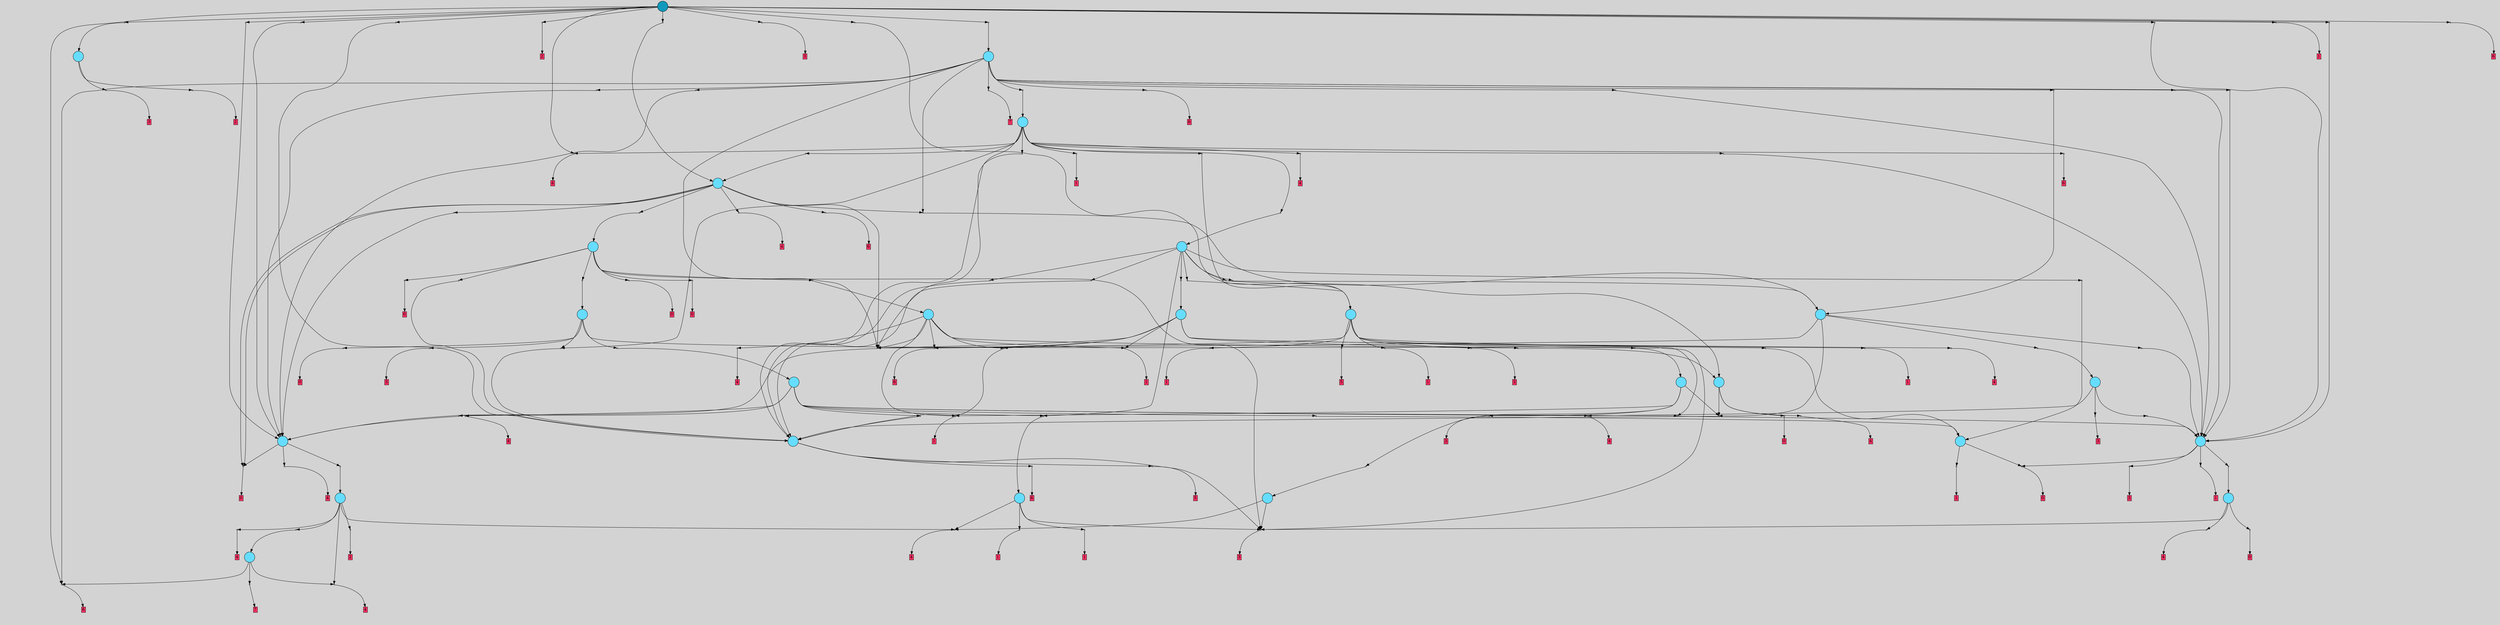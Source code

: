 // File exported with GEGELATI v1.3.1
// On the 2024-04-09 22:03:57
// With the File::TPGGraphDotExporter
digraph{
	graph[pad = "0.212, 0.055" bgcolor = lightgray]
	node[shape=circle style = filled label = ""]
		T0 [fillcolor="#66ddff"]
		T2 [fillcolor="#66ddff"]
		T3 [fillcolor="#66ddff"]
		T6 [fillcolor="#66ddff"]
		T11 [fillcolor="#66ddff"]
		T29 [fillcolor="#66ddff"]
		T40 [fillcolor="#66ddff"]
		T66 [fillcolor="#66ddff"]
		T74 [fillcolor="#66ddff"]
		T92 [fillcolor="#66ddff"]
		T96 [fillcolor="#66ddff"]
		T117 [fillcolor="#66ddff"]
		T121 [fillcolor="#66ddff"]
		T199 [fillcolor="#66ddff"]
		T200 [fillcolor="#66ddff"]
		T206 [fillcolor="#66ddff"]
		T210 [fillcolor="#66ddff"]
		T236 [fillcolor="#66ddff"]
		T255 [fillcolor="#66ddff"]
		T288 [fillcolor="#66ddff"]
		T352 [fillcolor="#66ddff"]
		T353 [fillcolor="#66ddff"]
		T464 [fillcolor="#66ddff"]
		T549 [fillcolor="#66ddff"]
		T625 [fillcolor="#1199bb"]
		P10837 [fillcolor="#cccccc" shape=point] //
		I10837 [shape=box style=invis label="7|1&2|0#0|5#1|1#3|3#3|1#2|7&#92;n4|4&2|0#3|3#3|3#3|4#4|1#1|0&#92;n4|0&0|3#2|2#4|2#0|6#0|1#3|0&#92;n6|3&3|7#0|3#3|0#1|6#4|3#3|1&#92;n1|1&3|2#3|1#2|7#0|6#0|6#3|0&#92;n2|7&2|4#0|1#2|0#2|4#0|0#3|5&#92;n7|6&4|3#4|1#2|5#2|6#0|0#1|4&#92;n1|1&3|4#0|1#0|6#1|6#3|0#3|0&#92;n6|5&0|3#1|5#3|7#1|7#3|0#4|7&#92;n"]
		P10837 -> I10837[style=invis]
		A4852 [fillcolor="#ff3366" shape=box margin=0.03 width=0 height=0 label="0"]
		T0 -> P10837 -> A4852
		P10838 [fillcolor="#cccccc" shape=point] //
		I10838 [shape=box style=invis label="4|0&2|6#0|7#1|6#0|5#0|2#1|5&#92;n1|0&0|7#0|3#2|7#0|6#0|5#1|2&#92;n3|1&1|2#2|7#2|1#2|2#0|0#3|7&#92;n4|7&2|2#4|5#3|0#0|4#1|5#4|6&#92;n8|4&2|0#2|3#4|2#2|7#2|5#1|6&#92;n1|7&3|4#0|7#4|4#0|0#0|2#0|7&#92;n"]
		P10838 -> I10838[style=invis]
		A4853 [fillcolor="#ff3366" shape=box margin=0.03 width=0 height=0 label="1"]
		T0 -> P10838 -> A4853
		P10839 [fillcolor="#cccccc" shape=point] //
		I10839 [shape=box style=invis label="2|0&1|4#4|6#2|6#0|7#4|4#3|3&#92;n5|6&0|4#0|5#3|7#1|3#3|1#4|3&#92;n3|5&2|2#0|7#0|5#2|3#3|4#0|0&#92;n"]
		P10839 -> I10839[style=invis]
		A4854 [fillcolor="#ff3366" shape=box margin=0.03 width=0 height=0 label="2"]
		T2 -> P10839 -> A4854
		P10840 [fillcolor="#cccccc" shape=point] //
		I10840 [shape=box style=invis label="6|0&4|4#1|0#2|7#3|2#2|1#0|7&#92;n0|3&1|4#2|0#1|2#3|7#4|2#1|3&#92;n2|4&4|0#0|5#4|1#1|1#0|0#2|4&#92;n"]
		P10840 -> I10840[style=invis]
		A4855 [fillcolor="#ff3366" shape=box margin=0.03 width=0 height=0 label="3"]
		T2 -> P10840 -> A4855
		P10841 [fillcolor="#cccccc" shape=point] //
		I10841 [shape=box style=invis label="2|1&1|7#4|4#4|4#4|0#2|5#3|7&#92;n6|5&4|4#1|6#3|1#4|6#4|1#1|5&#92;n0|1&3|4#3|1#0|6#0|4#1|3#3|3&#92;n4|3&1|4#3|1#2|4#0|6#0|3#2|4&#92;n2|0&4|1#3|2#0|6#2|2#1|4#4|4&#92;n"]
		P10841 -> I10841[style=invis]
		A4856 [fillcolor="#ff3366" shape=box margin=0.03 width=0 height=0 label="3"]
		T3 -> P10841 -> A4856
		P10842 [fillcolor="#cccccc" shape=point] //
		I10842 [shape=box style=invis label="6|2&4|1#3|0#2|4#3|4#1|3#1|6&#92;n6|5&4|6#2|5#3|6#0|6#2|3#2|3&#92;n7|4&2|3#3|4#4|5#4|3#4|3#2|2&#92;n0|1&1|0#0|6#4|3#1|5#3|3#0|6&#92;n3|4&0|5#3|5#2|5#1|0#4|7#3|1&#92;n1|6&0|4#3|7#1|2#4|4#2|6#2|2&#92;n"]
		P10842 -> I10842[style=invis]
		A4857 [fillcolor="#ff3366" shape=box margin=0.03 width=0 height=0 label="4"]
		T3 -> P10842 -> A4857
		P10843 [fillcolor="#cccccc" shape=point] //
		I10843 [shape=box style=invis label="6|4&2|7#3|7#4|2#3|4#2|7#4|4&#92;n"]
		P10843 -> I10843[style=invis]
		A4858 [fillcolor="#ff3366" shape=box margin=0.03 width=0 height=0 label="6"]
		T6 -> P10843 -> A4858
		P10844 [fillcolor="#cccccc" shape=point] //
		I10844 [shape=box style=invis label="8|3&4|4#1|4#4|2#0|7#2|6#2|5&#92;n6|1&3|5#2|6#3|5#4|7#1|5#0|1&#92;n1|3&0|6#1|2#4|0#4|1#4|2#4|4&#92;n3|0&4|0#1|5#2|4#0|3#4|6#3|5&#92;n3|2&2|3#2|6#2|6#0|5#4|7#2|7&#92;n"]
		P10844 -> I10844[style=invis]
		A4859 [fillcolor="#ff3366" shape=box margin=0.03 width=0 height=0 label="7"]
		T6 -> P10844 -> A4859
		P10845 [fillcolor="#cccccc" shape=point] //
		I10845 [shape=box style=invis label="6|1&3|1#0|5#1|5#1|0#3|2#1|0&#92;n6|6&3|3#3|0#0|2#1|5#2|0#4|5&#92;n6|7&0|1#0|6#2|2#4|1#0|6#3|3&#92;n7|4&1|5#3|1#0|0#3|4#4|5#0|4&#92;n5|7&0|2#4|3#4|3#2|5#0|4#0|4&#92;n1|5&2|3#0|1#3|3#2|5#4|6#1|4&#92;n"]
		P10845 -> I10845[style=invis]
		A4860 [fillcolor="#ff3366" shape=box margin=0.03 width=0 height=0 label="4"]
		T6 -> P10845 -> A4860
		T11 -> P10841
		P10846 [fillcolor="#cccccc" shape=point] //
		I10846 [shape=box style=invis label="6|2&4|1#3|0#2|4#3|4#1|3#1|6&#92;n0|1&1|0#0|6#4|3#1|5#3|3#0|6&#92;n7|4&2|3#3|4#4|5#4|3#4|3#2|2&#92;n3|4&0|5#3|5#3|5#1|0#4|7#3|1&#92;n1|6&0|4#3|7#1|2#4|4#2|6#2|2&#92;n7|0&1|7#2|0#4|6#1|4#2|7#0|2&#92;n"]
		P10846 -> I10846[style=invis]
		A4861 [fillcolor="#ff3366" shape=box margin=0.03 width=0 height=0 label="4"]
		T11 -> P10846 -> A4861
		P10847 [fillcolor="#cccccc" shape=point] //
		I10847 [shape=box style=invis label="2|0&3|4#4|4#3|7#0|3#1|4#3|4&#92;n"]
		P10847 -> I10847[style=invis]
		A4862 [fillcolor="#ff3366" shape=box margin=0.03 width=0 height=0 label="0"]
		T11 -> P10847 -> A4862
		P10848 [fillcolor="#cccccc" shape=point] //
		I10848 [shape=box style=invis label="0|6&3|2#2|0#2|0#1|0#0|2#3|7&#92;n3|4&2|2#1|1#2|7#2|3#4|2#4|6&#92;n7|6&3|6#4|5#1|1#0|5#0|5#0|7&#92;n6|1&3|6#2|2#3|2#0|6#0|0#1|5&#92;n8|4&3|7#1|4#3|3#4|1#1|5#3|7&#92;n5|2&2|1#4|1#1|3#4|7#3|2#1|4&#92;n"]
		P10848 -> I10848[style=invis]
		A4863 [fillcolor="#ff3366" shape=box margin=0.03 width=0 height=0 label="5"]
		T29 -> P10848 -> A4863
		P10849 [fillcolor="#cccccc" shape=point] //
		I10849 [shape=box style=invis label="4|0&3|4#3|7#0|5#1|6#2|1#2|4&#92;n5|6&3|4#1|5#2|2#1|5#2|3#0|4&#92;n"]
		P10849 -> I10849[style=invis]
		A4864 [fillcolor="#ff3366" shape=box margin=0.03 width=0 height=0 label="6"]
		T29 -> P10849 -> A4864
		T29 -> P10841
		P10850 [fillcolor="#cccccc" shape=point] //
		I10850 [shape=box style=invis label="6|3&3|0#2|2#4|4#4|4#0|3#3|2&#92;n3|0&3|1#0|0#0|5#1|5#0|7#0|6&#92;n"]
		P10850 -> I10850[style=invis]
		T40 -> P10850 -> T6
		P10851 [fillcolor="#cccccc" shape=point] //
		I10851 [shape=box style=invis label="6|3&1|2#3|5#0|6#2|4#4|0#0|1&#92;n4|3&2|1#3|1#0|5#2|7#0|2#2|4&#92;n2|2&4|7#4|3#0|2#2|6#0|5#4|0&#92;n8|2&3|6#0|2#2|5#3|2#2|5#0|4&#92;n"]
		P10851 -> I10851[style=invis]
		A4865 [fillcolor="#ff3366" shape=box margin=0.03 width=0 height=0 label="2"]
		T40 -> P10851 -> A4865
		T40 -> P10842
		T40 -> P10845
		P10852 [fillcolor="#cccccc" shape=point] //
		I10852 [shape=box style=invis label="6|2&4|1#3|0#2|4#3|4#1|3#1|6&#92;n6|5&4|6#2|5#3|6#0|6#2|3#2|3&#92;n7|4&2|3#3|4#4|5#4|3#4|3#2|2&#92;n3|4&0|5#3|5#4|5#1|0#4|7#3|1&#92;n1|7&4|2#1|0#4|6#2|6#1|5#0|1&#92;n1|6&0|4#3|7#1|2#4|4#2|6#2|2&#92;n"]
		P10852 -> I10852[style=invis]
		A4866 [fillcolor="#ff3366" shape=box margin=0.03 width=0 height=0 label="4"]
		T40 -> P10852 -> A4866
		T66 -> P10842
		P10853 [fillcolor="#cccccc" shape=point] //
		I10853 [shape=box style=invis label="3|0&4|1#0|0#0|5#1|5#0|7#0|6&#92;n3|0&3|7#4|5#3|1#3|7#1|2#1|2&#92;n2|3&0|6#3|6#0|0#0|0#2|0#2|7&#92;n"]
		P10853 -> I10853[style=invis]
		A4867 [fillcolor="#ff3366" shape=box margin=0.03 width=0 height=0 label="1"]
		T66 -> P10853 -> A4867
		P10854 [fillcolor="#cccccc" shape=point] //
		I10854 [shape=box style=invis label="1|7&3|4#0|7#4|4#0|0#0|2#0|7&#92;n4|0&2|6#0|7#1|6#0|5#0|2#1|5&#92;n1|0&0|7#0|3#2|7#0|6#0|5#1|2&#92;n3|1&1|2#2|7#2|1#2|2#0|0#3|7&#92;n4|7&2|2#4|5#3|0#0|4#1|5#4|6&#92;n8|4&2|0#2|3#4|2#4|7#2|5#1|6&#92;n6|3&4|3#4|5#1|6#2|7#0|1#3|4&#92;n"]
		P10854 -> I10854[style=invis]
		A4868 [fillcolor="#ff3366" shape=box margin=0.03 width=0 height=0 label="1"]
		T66 -> P10854 -> A4868
		T66 -> P10841
		P10855 [fillcolor="#cccccc" shape=point] //
		I10855 [shape=box style=invis label="2|1&1|7#2|4#4|4#0|0#2|5#3|7&#92;n0|3&4|4#2|6#1|2#3|6#4|6#3|6&#92;n6|5&4|4#1|6#3|1#1|6#4|1#1|5&#92;n2|0&4|1#3|2#0|6#2|2#1|4#4|4&#92;n0|1&3|4#3|1#0|6#0|4#1|3#3|3&#92;n"]
		P10855 -> I10855[style=invis]
		A4869 [fillcolor="#ff3366" shape=box margin=0.03 width=0 height=0 label="3"]
		T74 -> P10855 -> A4869
		P10856 [fillcolor="#cccccc" shape=point] //
		I10856 [shape=box style=invis label="2|0&3|4#4|4#3|7#0|3#0|4#3|4&#92;n2|2&1|7#0|5#2|1#1|0#2|3#0|7&#92;n"]
		P10856 -> I10856[style=invis]
		T74 -> P10856 -> T29
		P10857 [fillcolor="#cccccc" shape=point] //
		I10857 [shape=box style=invis label="3|0&3|7#4|5#3|1#3|7#1|2#1|2&#92;n4|4&1|1#3|1#3|3#0|0#2|4#1|3&#92;n"]
		P10857 -> I10857[style=invis]
		A4870 [fillcolor="#ff3366" shape=box margin=0.03 width=0 height=0 label="1"]
		T74 -> P10857 -> A4870
		P10858 [fillcolor="#cccccc" shape=point] //
		I10858 [shape=box style=invis label="8|0&2|5#3|7#1|5#3|0#0|7#3|2&#92;n"]
		P10858 -> I10858[style=invis]
		T74 -> P10858 -> T3
		P10859 [fillcolor="#cccccc" shape=point] //
		I10859 [shape=box style=invis label="1|1&2|4#4|0#1|2#4|2#1|0#3|2&#92;n5|1&1|1#4|2#0|6#1|3#1|7#1|3&#92;n2|1&2|1#4|5#1|6#0|6#3|4#1|2&#92;n3|4&1|1#1|1#1|4#1|2#0|0#4|5&#92;n6|6&3|2#3|6#2|7#1|4#3|6#1|1&#92;n5|1&1|1#0|1#2|2#4|1#2|3#4|3&#92;n3|0&0|4#1|3#3|5#0|4#1|3#1|5&#92;n"]
		P10859 -> I10859[style=invis]
		A4871 [fillcolor="#ff3366" shape=box margin=0.03 width=0 height=0 label="4"]
		T92 -> P10859 -> A4871
		P10860 [fillcolor="#cccccc" shape=point] //
		I10860 [shape=box style=invis label="7|1&2|0#0|5#1|1#3|3#3|1#2|7&#92;n1|1&3|2#3|1#2|7#0|6#0|6#3|0&#92;n4|0&0|3#2|2#4|2#0|6#4|1#3|0&#92;n6|3&3|7#0|3#3|0#1|6#4|3#3|1&#92;n4|4&2|0#3|3#3|3#3|4#4|1#1|0&#92;n5|5&2|5#2|4#1|6#0|3#0|6#3|6&#92;n2|7&2|4#0|1#2|0#2|4#0|0#3|5&#92;n7|6&4|3#4|1#2|5#2|6#0|0#1|4&#92;n1|1&3|4#0|1#0|6#1|6#3|0#3|0&#92;n"]
		P10860 -> I10860[style=invis]
		A4872 [fillcolor="#ff3366" shape=box margin=0.03 width=0 height=0 label="0"]
		T92 -> P10860 -> A4872
		P10861 [fillcolor="#cccccc" shape=point] //
		I10861 [shape=box style=invis label="3|1&3|1#4|5#3|1#2|3#0|0#4|6&#92;n6|1&3|1#0|5#1|5#1|0#3|2#1|0&#92;n7|4&1|5#3|1#3|0#3|4#4|5#0|4&#92;n1|5&2|3#0|1#3|3#2|5#4|6#1|4&#92;n0|0&0|5#1|2#2|6#3|4#0|3#2|7&#92;n5|5&4|5#3|2#0|5#0|5#0|1#1|1&#92;n6|7&0|1#0|6#2|7#4|1#0|6#3|3&#92;n"]
		P10861 -> I10861[style=invis]
		T92 -> P10861 -> T40
		P10862 [fillcolor="#cccccc" shape=point] //
		I10862 [shape=box style=invis label="3|0&3|7#4|5#3|1#3|7#1|2#1|2&#92;n3|0&4|1#0|0#0|5#1|5#0|7#0|6&#92;n"]
		P10862 -> I10862[style=invis]
		A4873 [fillcolor="#ff3366" shape=box margin=0.03 width=0 height=0 label="1"]
		T96 -> P10862 -> A4873
		T96 -> P10837
		P10863 [fillcolor="#cccccc" shape=point] //
		I10863 [shape=box style=invis label="1|7&2|7#2|6#4|5#3|4#2|3#3|7&#92;n6|5&4|6#2|5#3|6#3|6#2|3#2|1&#92;n1|6&2|0#3|6#0|4#3|6#3|2#1|7&#92;n7|4&0|3#3|4#4|5#4|3#4|3#0|2&#92;n0|2&1|0#0|6#4|3#1|5#3|3#0|6&#92;n2|0&4|0#1|6#3|2#0|6#0|4#3|0&#92;n3|4&0|5#3|5#2|5#1|0#4|7#3|1&#92;n3|6&0|4#3|7#1|2#4|4#2|6#2|2&#92;n"]
		P10863 -> I10863[style=invis]
		T96 -> P10863 -> T11
		P10864 [fillcolor="#cccccc" shape=point] //
		I10864 [shape=box style=invis label="4|2&2|2#0|5#3|4#2|3#1|0#2|5&#92;n6|5&4|4#1|6#3|1#4|6#4|1#1|5&#92;n0|1&3|4#3|1#0|6#0|4#1|3#3|3&#92;n4|3&1|4#3|1#2|4#0|6#0|3#2|4&#92;n2|1&1|7#4|4#4|4#4|0#2|5#3|7&#92;n2|0&4|1#3|2#0|6#2|2#1|4#4|4&#92;n"]
		P10864 -> I10864[style=invis]
		A4874 [fillcolor="#ff3366" shape=box margin=0.03 width=0 height=0 label="3"]
		T96 -> P10864 -> A4874
		P10865 [fillcolor="#cccccc" shape=point] //
		I10865 [shape=box style=invis label="2|0&4|1#3|2#0|4#2|2#1|4#4|4&#92;n6|5&4|4#1|6#3|1#4|6#4|1#1|5&#92;n0|1&3|4#3|1#0|6#0|4#1|3#3|3&#92;n4|3&1|4#3|1#2|4#0|6#0|3#2|4&#92;n2|1&1|7#4|4#4|4#4|0#2|5#3|7&#92;n"]
		P10865 -> I10865[style=invis]
		A4875 [fillcolor="#ff3366" shape=box margin=0.03 width=0 height=0 label="3"]
		T117 -> P10865 -> A4875
		P10866 [fillcolor="#cccccc" shape=point] //
		I10866 [shape=box style=invis label="1|0&4|2#1|6#2|0#4|1#0|6#4|3&#92;n7|3&3|7#1|2#4|7#4|1#2|0#1|5&#92;n"]
		P10866 -> I10866[style=invis]
		T117 -> P10866 -> T96
		P10867 [fillcolor="#cccccc" shape=point] //
		I10867 [shape=box style=invis label="6|2&4|1#3|0#2|4#3|4#1|3#1|6&#92;n7|4&2|3#3|4#4|5#4|3#4|3#2|2&#92;n6|5&4|6#2|5#3|6#0|6#2|3#2|3&#92;n0|1&1|0#0|6#4|3#1|5#3|3#0|6&#92;n3|4&0|5#3|5#2|5#1|0#4|7#3|1&#92;n1|6&0|4#3|7#1|2#4|0#2|6#2|2&#92;n"]
		P10867 -> I10867[style=invis]
		A4876 [fillcolor="#ff3366" shape=box margin=0.03 width=0 height=0 label="4"]
		T117 -> P10867 -> A4876
		T121 -> P10856
		P10868 [fillcolor="#cccccc" shape=point] //
		I10868 [shape=box style=invis label="5|0&2|1#0|6#1|4#4|4#1|3#2|6&#92;n0|0&2|1#0|3#4|1#0|3#3|2#0|4&#92;n"]
		P10868 -> I10868[style=invis]
		A4877 [fillcolor="#ff3366" shape=box margin=0.03 width=0 height=0 label="0"]
		T121 -> P10868 -> A4877
		P10869 [fillcolor="#cccccc" shape=point] //
		I10869 [shape=box style=invis label="4|0&3|1#0|1#1|6#1|5#3|0#2|1&#92;n6|3&2|6#2|0#2|0#3|6#3|2#0|4&#92;n"]
		P10869 -> I10869[style=invis]
		A4878 [fillcolor="#ff3366" shape=box margin=0.03 width=0 height=0 label="4"]
		T121 -> P10869 -> A4878
		P10870 [fillcolor="#cccccc" shape=point] //
		I10870 [shape=box style=invis label="4|0&1|5#2|0#1|0#2|7#0|0#3|7&#92;n8|6&1|2#4|5#2|6#3|1#2|5#3|0&#92;n4|1&2|7#4|2#3|3#4|6#1|7#2|2&#92;n4|6&4|2#4|2#1|3#3|4#2|1#3|4&#92;n3|3&3|2#1|3#0|7#0|3#3|3#1|1&#92;n4|5&0|2#0|0#2|1#4|7#2|5#3|0&#92;n6|6&2|2#1|7#0|5#4|5#3|4#0|4&#92;n"]
		P10870 -> I10870[style=invis]
		T199 -> P10870 -> T92
		P10871 [fillcolor="#cccccc" shape=point] //
		I10871 [shape=box style=invis label="2|0&3|4#4|4#3|7#0|3#0|4#3|2&#92;n"]
		P10871 -> I10871[style=invis]
		T199 -> P10871 -> T121
		T199 -> P10857
		P10872 [fillcolor="#cccccc" shape=point] //
		I10872 [shape=box style=invis label="1|3&1|2#2|4#3|7#4|2#3|3#0|5&#92;n7|3&0|7#3|6#1|0#3|5#0|2#3|2&#92;n7|6&4|2#2|6#4|2#4|0#0|3#1|4&#92;n0|3&0|7#4|2#1|4#4|2#4|1#0|0&#92;n1|1&1|0#1|1#2|3#3|1#2|1#3|5&#92;n1|7&2|6#3|0#2|1#2|1#4|2#3|6&#92;n2|0&3|1#3|5#3|3#4|1#1|4#4|7&#92;n5|5&1|3#2|3#3|1#0|5#1|2#4|5&#92;n6|5&1|1#2|3#1|0#2|6#1|4#3|7&#92;n8|5&1|7#4|5#1|7#2|4#3|1#0|3&#92;n"]
		P10872 -> I10872[style=invis]
		A4879 [fillcolor="#ff3366" shape=box margin=0.03 width=0 height=0 label="1"]
		T199 -> P10872 -> A4879
		P10873 [fillcolor="#cccccc" shape=point] //
		I10873 [shape=box style=invis label="6|1&3|4#4|2#3|0#2|6#3|0#0|0&#92;n8|4&3|2#4|1#2|1#0|7#4|7#0|3&#92;n4|1&3|5#2|7#1|4#2|1#4|0#4|4&#92;n1|1&4|1#4|6#3|1#3|4#4|1#2|0&#92;n5|2&0|1#0|4#4|5#1|1#1|5#1|5&#92;n6|4&0|6#2|6#4|5#0|7#2|6#4|0&#92;n6|0&0|7#3|6#0|0#1|0#2|3#2|5&#92;n6|1&1|3#1|5#1|5#1|0#3|6#1|3&#92;n4|3&3|2#3|1#2|3#1|7#0|6#1|6&#92;n4|3&4|2#2|3#3|2#2|4#4|5#3|0&#92;n"]
		P10873 -> I10873[style=invis]
		A4880 [fillcolor="#ff3366" shape=box margin=0.03 width=0 height=0 label="4"]
		T199 -> P10873 -> A4880
		P10874 [fillcolor="#cccccc" shape=point] //
		I10874 [shape=box style=invis label="2|0&3|4#4|4#3|7#0|3#0|3#3|4&#92;n"]
		P10874 -> I10874[style=invis]
		T199 -> P10874 -> T29
		P10875 [fillcolor="#cccccc" shape=point] //
		I10875 [shape=box style=invis label="7|2&0|3#2|3#0|0#2|2#2|1#2|1&#92;n4|4&1|3#1|6#0|5#4|0#2|7#4|0&#92;n3|7&1|0#2|6#2|5#1|1#3|4#2|2&#92;n3|4&2|1#1|5#0|2#2|7#0|2#0|1&#92;n0|6&3|1#1|0#0|0#3|2#2|1#2|6&#92;n3|6&4|1#2|7#2|3#4|3#2|6#4|6&#92;n1|2&3|7#3|1#3|0#3|2#4|3#2|1&#92;n"]
		P10875 -> I10875[style=invis]
		A4881 [fillcolor="#ff3366" shape=box margin=0.03 width=0 height=0 label="6"]
		T199 -> P10875 -> A4881
		T200 -> P10856
		P10876 [fillcolor="#cccccc" shape=point] //
		I10876 [shape=box style=invis label="8|7&1|0#2|7#0|4#2|1#0|3#4|2&#92;n3|0&3|2#1|6#4|0#1|6#2|0#4|4&#92;n4|4&3|2#3|0#1|2#1|2#2|4#1|4&#92;n4|7&0|2#3|3#1|4#3|1#2|7#4|1&#92;n3|5&0|6#1|6#1|0#0|5#0|2#3|3&#92;n1|1&4|6#3|0#4|4#4|2#1|5#0|1&#92;n7|4&0|5#4|1#4|7#1|1#4|7#4|6&#92;n5|5&4|1#4|1#1|1#3|3#2|3#3|4&#92;n5|6&2|7#4|4#0|5#0|6#4|0#2|6&#92;n"]
		P10876 -> I10876[style=invis]
		T200 -> P10876 -> T96
		P10877 [fillcolor="#cccccc" shape=point] //
		I10877 [shape=box style=invis label="2|2&1|5#4|7#0|4#3|5#1|6#3|3&#92;n6|5&1|5#0|3#4|3#3|2#4|5#4|2&#92;n8|1&3|3#1|3#0|2#2|6#1|7#0|6&#92;n1|1&4|4#4|4#0|6#2|2#1|6#0|3&#92;n3|4&1|5#0|4#0|3#1|5#0|1#3|5&#92;n5|7&1|3#4|1#3|6#2|1#4|1#2|2&#92;n0|0&0|3#1|6#2|4#1|6#4|3#0|3&#92;n3|1&3|6#0|2#0|0#0|5#0|7#1|0&#92;n2|3&0|3#0|5#3|6#0|1#1|5#0|1&#92;n2|4&3|4#4|4#1|3#4|6#3|3#0|5&#92;n"]
		P10877 -> I10877[style=invis]
		T200 -> P10877 -> T117
		T200 -> P10870
		P10878 [fillcolor="#cccccc" shape=point] //
		I10878 [shape=box style=invis label="2|2&1|7#0|5#2|1#1|0#1|3#0|7&#92;n5|7&4|3#4|1#2|5#4|5#1|0#2|1&#92;n2|0&3|4#4|4#3|7#0|3#0|7#3|4&#92;n"]
		P10878 -> I10878[style=invis]
		T206 -> P10878 -> T29
		P10879 [fillcolor="#cccccc" shape=point] //
		I10879 [shape=box style=invis label="4|0&1|5#2|0#1|0#2|7#0|0#3|7&#92;n8|6&1|2#4|5#2|6#3|1#2|5#3|0&#92;n4|1&2|7#4|5#3|3#4|6#1|7#2|2&#92;n3|3&3|2#1|3#0|7#0|3#3|3#1|1&#92;n4|6&4|2#4|2#1|3#3|4#2|1#3|4&#92;n6|6&2|2#1|7#0|5#4|5#3|4#0|4&#92;n"]
		P10879 -> I10879[style=invis]
		T206 -> P10879 -> T92
		T206 -> P10867
		P10880 [fillcolor="#cccccc" shape=point] //
		I10880 [shape=box style=invis label="5|0&2|6#0|1#4|0#2|7#4|1#0|2&#92;n8|6&2|7#0|2#4|4#1|7#3|7#1|7&#92;n8|5&4|5#0|6#0|1#1|3#3|7#1|2&#92;n"]
		P10880 -> I10880[style=invis]
		T206 -> P10880 -> T66
		P10881 [fillcolor="#cccccc" shape=point] //
		I10881 [shape=box style=invis label="3|4&0|5#3|5#2|5#1|2#4|7#3|1&#92;n3|0&3|5#3|3#4|6#4|0#4|4#2|1&#92;n6|5&4|6#2|5#3|6#0|6#2|3#2|3&#92;n0|1&1|0#0|6#4|3#1|5#3|3#0|6&#92;n7|4&2|3#3|4#4|5#4|3#4|3#2|2&#92;n6|2&4|1#3|0#2|4#3|4#1|3#1|6&#92;n"]
		P10881 -> I10881[style=invis]
		T206 -> P10881 -> T0
		P10882 [fillcolor="#cccccc" shape=point] //
		I10882 [shape=box style=invis label="4|0&2|6#0|2#1|6#0|5#0|2#1|5&#92;n4|7&2|2#4|5#3|0#0|4#1|5#4|6&#92;n3|1&1|2#2|7#2|1#2|2#0|0#3|7&#92;n1|0&0|7#0|3#2|7#0|6#0|5#1|2&#92;n8|4&2|0#2|3#4|2#2|7#2|5#1|6&#92;n"]
		P10882 -> I10882[style=invis]
		T206 -> P10882 -> T96
		P10883 [fillcolor="#cccccc" shape=point] //
		I10883 [shape=box style=invis label="1|1&2|4#4|0#0|2#4|2#1|0#3|2&#92;n5|1&1|1#0|1#2|2#4|1#2|3#4|3&#92;n3|4&1|1#1|1#1|4#1|2#0|0#4|5&#92;n4|4&3|5#0|3#2|5#1|1#1|2#2|1&#92;n3|0&0|4#1|3#3|5#0|4#1|3#1|6&#92;n2|1&2|1#4|5#1|6#0|6#3|4#1|2&#92;n"]
		P10883 -> I10883[style=invis]
		A4882 [fillcolor="#ff3366" shape=box margin=0.03 width=0 height=0 label="4"]
		T206 -> P10883 -> A4882
		P10884 [fillcolor="#cccccc" shape=point] //
		I10884 [shape=box style=invis label="6|4&0|1#3|2#2|4#3|0#1|3#3|7&#92;n0|0&1|4#1|5#4|3#3|4#1|1#2|7&#92;n8|4&1|6#1|2#3|3#4|6#2|5#2|5&#92;n6|0&3|2#4|4#1|3#0|0#3|0#0|1&#92;n"]
		P10884 -> I10884[style=invis]
		A4883 [fillcolor="#ff3366" shape=box margin=0.03 width=0 height=0 label="5"]
		T210 -> P10884 -> A4883
		P10885 [fillcolor="#cccccc" shape=point] //
		I10885 [shape=box style=invis label="7|4&2|3#3|4#4|5#4|3#4|3#2|2&#92;n3|0&3|5#3|3#4|6#4|0#4|4#2|1&#92;n3|7&0|5#3|5#2|5#1|0#4|7#3|1&#92;n0|1&1|0#0|6#4|3#1|5#3|3#0|6&#92;n6|2&4|1#3|0#2|4#3|4#1|3#1|6&#92;n"]
		P10885 -> I10885[style=invis]
		T210 -> P10885 -> T0
		P10886 [fillcolor="#cccccc" shape=point] //
		I10886 [shape=box style=invis label="1|7&0|2#0|4#1|4#3|3#0|2#4|3&#92;n3|0&0|1#0|0#0|5#1|5#4|7#0|6&#92;n"]
		P10886 -> I10886[style=invis]
		A4884 [fillcolor="#ff3366" shape=box margin=0.03 width=0 height=0 label="1"]
		T210 -> P10886 -> A4884
		P10887 [fillcolor="#cccccc" shape=point] //
		I10887 [shape=box style=invis label="4|3&1|4#3|1#2|4#0|6#0|3#2|4&#92;n0|1&3|4#3|1#0|6#0|4#1|3#3|3&#92;n6|5&4|4#1|6#3|1#4|6#4|1#1|5&#92;n2|0&4|1#3|2#0|6#2|2#1|0#4|4&#92;n"]
		P10887 -> I10887[style=invis]
		A4885 [fillcolor="#ff3366" shape=box margin=0.03 width=0 height=0 label="3"]
		T210 -> P10887 -> A4885
		P10888 [fillcolor="#cccccc" shape=point] //
		I10888 [shape=box style=invis label="7|4&0|3#3|4#4|5#4|3#4|3#0|2&#92;n7|3&3|6#3|5#0|1#3|3#1|2#3|4&#92;n1|6&2|0#3|6#0|4#3|6#3|2#1|7&#92;n2|0&4|0#1|6#3|2#1|6#0|4#3|0&#92;n0|2&1|0#0|6#4|3#1|5#3|3#0|6&#92;n3|4&0|5#3|5#2|5#1|0#4|7#3|1&#92;n6|5&4|6#2|5#3|6#3|6#2|3#2|1&#92;n3|6&0|3#3|7#1|2#4|4#2|6#2|2&#92;n"]
		P10888 -> I10888[style=invis]
		T210 -> P10888 -> T74
		T210 -> P10870
		P10889 [fillcolor="#cccccc" shape=point] //
		I10889 [shape=box style=invis label="1|7&0|2#0|4#1|4#3|3#0|7#4|3&#92;n2|0&1|5#3|7#1|5#4|5#3|2#4|6&#92;n"]
		P10889 -> I10889[style=invis]
		A4886 [fillcolor="#ff3366" shape=box margin=0.03 width=0 height=0 label="1"]
		T210 -> P10889 -> A4886
		T210 -> P10841
		T236 -> P10870
		T236 -> P10871
		T236 -> P10872
		P10890 [fillcolor="#cccccc" shape=point] //
		I10890 [shape=box style=invis label="5|2&0|1#0|4#4|5#1|1#1|5#1|5&#92;n8|4&3|2#4|1#2|1#0|7#4|7#0|3&#92;n4|1&3|5#2|7#1|4#2|1#4|0#4|4&#92;n1|1&4|1#4|6#3|1#3|4#4|1#2|0&#92;n6|1&3|4#4|2#3|0#2|6#3|0#0|0&#92;n6|0&0|7#2|6#0|0#1|0#2|3#2|5&#92;n6|1&1|3#1|5#1|5#1|0#3|6#1|3&#92;n4|3&3|2#3|1#2|3#1|7#0|6#1|6&#92;n4|3&4|2#2|3#3|2#2|4#4|5#3|0&#92;n"]
		P10890 -> I10890[style=invis]
		A4887 [fillcolor="#ff3366" shape=box margin=0.03 width=0 height=0 label="4"]
		T236 -> P10890 -> A4887
		T236 -> P10874
		T236 -> P10875
		P10891 [fillcolor="#cccccc" shape=point] //
		I10891 [shape=box style=invis label="1|5&0|2#0|4#1|4#3|3#0|2#4|3&#92;n3|0&0|1#0|0#0|5#1|5#0|7#0|6&#92;n"]
		P10891 -> I10891[style=invis]
		A4888 [fillcolor="#ff3366" shape=box margin=0.03 width=0 height=0 label="1"]
		T236 -> P10891 -> A4888
		P10892 [fillcolor="#cccccc" shape=point] //
		I10892 [shape=box style=invis label="6|0&0|7#2|7#3|4#1|4#1|3#4|2&#92;n5|1&1|7#4|4#3|4#1|0#3|7#3|7&#92;n7|5&3|7#3|6#4|2#2|1#0|0#1|2&#92;n"]
		P10892 -> I10892[style=invis]
		T255 -> P10892 -> T29
		P10893 [fillcolor="#cccccc" shape=point] //
		I10893 [shape=box style=invis label="4|3&1|4#3|1#2|4#0|6#0|3#2|4&#92;n0|1&1|7#4|4#4|4#4|1#2|5#3|7&#92;n2|0&4|1#3|2#0|6#2|2#1|4#4|4&#92;n6|0&4|4#1|6#3|1#4|6#4|1#1|5&#92;n3|2&2|4#4|7#0|5#2|3#1|3#1|7&#92;n"]
		P10893 -> I10893[style=invis]
		T255 -> P10893 -> T206
		T255 -> P10882
		P10894 [fillcolor="#cccccc" shape=point] //
		I10894 [shape=box style=invis label="5|3&1|2#1|4#3|7#0|6#3|4#3|6&#92;n0|0&2|1#0|3#4|1#0|3#3|2#0|4&#92;n"]
		P10894 -> I10894[style=invis]
		A4889 [fillcolor="#ff3366" shape=box margin=0.03 width=0 height=0 label="0"]
		T255 -> P10894 -> A4889
		P10895 [fillcolor="#cccccc" shape=point] //
		I10895 [shape=box style=invis label="4|3&1|4#3|1#2|4#0|6#0|3#2|4&#92;n6|5&4|4#1|6#3|1#4|6#4|1#1|5&#92;n0|1&3|4#3|1#0|6#0|4#1|3#3|3&#92;n2|1&1|7#4|4#4|4#4|0#2|5#3|7&#92;n2|0&4|1#3|2#0|6#2|2#1|4#4|4&#92;n8|1&0|4#3|2#1|5#3|2#0|7#2|1&#92;n"]
		P10895 -> I10895[style=invis]
		A4890 [fillcolor="#ff3366" shape=box margin=0.03 width=0 height=0 label="3"]
		T255 -> P10895 -> A4890
		P10896 [fillcolor="#cccccc" shape=point] //
		I10896 [shape=box style=invis label="1|5&0|0#2|6#2|0#0|5#1|5#3|4&#92;n2|7&2|4#0|1#2|0#2|4#0|0#3|5&#92;n1|1&3|2#3|1#2|7#0|6#0|6#3|0&#92;n6|3&3|7#0|3#3|0#1|6#4|3#3|5&#92;n5|4&0|5#0|6#4|6#4|6#2|4#0|1&#92;n7|3&2|0#0|5#0|1#3|3#3|1#2|7&#92;n4|0&0|3#2|2#4|2#0|6#0|1#3|0&#92;n"]
		P10896 -> I10896[style=invis]
		A4891 [fillcolor="#ff3366" shape=box margin=0.03 width=0 height=0 label="0"]
		T288 -> P10896 -> A4891
		P10897 [fillcolor="#cccccc" shape=point] //
		I10897 [shape=box style=invis label="2|1&1|7#4|4#4|4#4|0#2|5#3|1&#92;n2|0&4|1#3|2#0|6#2|2#1|4#4|4&#92;n6|0&4|6#1|6#2|6#4|7#1|6#2|0&#92;n6|5&4|4#1|6#3|1#4|6#4|1#1|5&#92;n"]
		P10897 -> I10897[style=invis]
		T288 -> P10897 -> T199
		T288 -> P10841
		P10898 [fillcolor="#cccccc" shape=point] //
		I10898 [shape=box style=invis label="2|0&3|4#4|4#3|6#0|3#0|3#3|4&#92;n"]
		P10898 -> I10898[style=invis]
		T288 -> P10898 -> T29
		P10899 [fillcolor="#cccccc" shape=point] //
		I10899 [shape=box style=invis label="0|5&1|7#2|1#3|6#3|0#4|6#3|6&#92;n6|5&4|4#1|6#3|1#4|6#4|2#1|5&#92;n6|7&0|4#0|4#3|7#1|5#3|6#4|7&#92;n8|7&2|5#0|7#4|5#4|6#0|0#4|2&#92;n1|3&2|4#3|1#2|4#0|6#0|3#2|4&#92;n8|4&4|2#1|6#3|2#3|7#2|5#2|5&#92;n6|0&4|4#4|3#2|5#2|6#3|3#0|5&#92;n"]
		P10899 -> I10899[style=invis]
		T288 -> P10899 -> T255
		P10900 [fillcolor="#cccccc" shape=point] //
		I10900 [shape=box style=invis label="0|0&2|1#0|3#4|1#0|3#4|2#0|4&#92;n1|6&1|6#2|5#4|3#3|6#4|3#1|0&#92;n2|6&2|3#3|5#0|7#4|7#3|3#2|4&#92;n"]
		P10900 -> I10900[style=invis]
		A4892 [fillcolor="#ff3366" shape=box margin=0.03 width=0 height=0 label="0"]
		T288 -> P10900 -> A4892
		P10901 [fillcolor="#cccccc" shape=point] //
		I10901 [shape=box style=invis label="2|3&1|1#3|3#3|3#3|2#3|6#3|3&#92;n5|6&1|4#1|2#2|3#1|4#3|5#2|4&#92;n8|0&4|6#3|3#1|1#1|7#3|3#4|4&#92;n1|1&1|7#1|6#2|6#1|6#3|3#0|1&#92;n"]
		P10901 -> I10901[style=invis]
		A4893 [fillcolor="#ff3366" shape=box margin=0.03 width=0 height=0 label="0"]
		T288 -> P10901 -> A4893
		P10902 [fillcolor="#cccccc" shape=point] //
		I10902 [shape=box style=invis label="4|2&0|7#3|3#3|3#2|7#2|0#2|2&#92;n2|0&3|4#4|6#2|6#4|3#0|0#3|2&#92;n0|2&1|5#3|0#3|0#3|5#4|1#3|4&#92;n"]
		P10902 -> I10902[style=invis]
		T352 -> P10902 -> T121
		P10903 [fillcolor="#cccccc" shape=point] //
		I10903 [shape=box style=invis label="8|6&1|2#4|5#2|6#3|1#2|5#3|0&#92;n4|0&1|5#2|0#1|0#2|7#0|0#3|7&#92;n4|6&4|2#4|2#1|3#3|4#2|1#3|4&#92;n4|5&0|7#0|0#2|1#4|7#2|5#3|0&#92;n3|3&3|2#1|3#0|7#0|3#3|3#1|1&#92;n4|1&2|7#4|2#3|3#4|6#1|7#2|2&#92;n6|6&2|2#1|7#0|5#4|5#3|4#0|4&#92;n1|0&1|4#4|7#1|7#4|3#3|5#4|6&#92;n"]
		P10903 -> I10903[style=invis]
		T352 -> P10903 -> T210
		P10904 [fillcolor="#cccccc" shape=point] //
		I10904 [shape=box style=invis label="6|7&3|5#0|6#1|6#2|6#1|2#0|3&#92;n1|4&4|7#3|1#4|2#4|3#2|5#0|3&#92;n5|0&4|1#0|1#2|7#4|7#3|7#4|1&#92;n8|0&2|2#4|1#1|7#2|4#2|6#3|6&#92;n"]
		P10904 -> I10904[style=invis]
		T352 -> P10904 -> T200
		P10905 [fillcolor="#cccccc" shape=point] //
		I10905 [shape=box style=invis label="5|1&1|7#4|4#3|4#1|0#3|7#3|7&#92;n8|1&1|3#3|5#2|6#2|1#4|4#0|4&#92;n6|0&0|7#2|7#4|4#1|4#1|3#4|2&#92;n"]
		P10905 -> I10905[style=invis]
		T352 -> P10905 -> T29
		P10906 [fillcolor="#cccccc" shape=point] //
		I10906 [shape=box style=invis label="7|3&4|6#3|5#4|6#3|2#3|5#4|7&#92;n2|7&2|4#0|2#2|0#2|4#0|0#3|5&#92;n8|7&0|3#2|0#2|4#2|1#1|5#2|7&#92;n5|7&1|6#0|6#3|7#3|6#4|1#0|7&#92;n6|2&1|7#2|0#3|6#4|4#4|6#0|0&#92;n4|2&3|0#3|0#0|0#2|2#4|0#1|0&#92;n4|6&2|1#4|3#2|1#2|1#3|3#0|0&#92;n2|4&2|1#1|4#4|1#3|6#4|3#2|7&#92;n4|2&0|4#0|4#2|7#3|6#3|1#2|4&#92;n8|0&2|7#4|3#2|7#2|6#2|3#0|0&#92;n"]
		P10906 -> I10906[style=invis]
		T352 -> P10906 -> T236
		P10907 [fillcolor="#cccccc" shape=point] //
		I10907 [shape=box style=invis label="3|4&0|5#3|5#2|5#1|0#4|7#3|1&#92;n3|0&3|5#3|3#4|6#4|0#4|4#2|1&#92;n6|5&4|6#2|5#3|6#0|6#2|3#2|3&#92;n7|4&2|3#3|4#4|5#4|3#4|3#2|2&#92;n0|1&1|0#0|6#4|3#1|5#3|3#0|6&#92;n6|2&4|1#3|0#2|4#3|4#1|3#1|6&#92;n"]
		P10907 -> I10907[style=invis]
		T352 -> P10907 -> T0
		T352 -> P10880
		P10908 [fillcolor="#cccccc" shape=point] //
		I10908 [shape=box style=invis label="3|3&1|7#4|0#0|2#4|3#1|0#4|5&#92;n3|0&4|1#2|7#0|6#1|0#1|5#3|5&#92;n7|4&0|5#3|6#1|7#3|3#3|6#3|0&#92;n"]
		P10908 -> I10908[style=invis]
		T352 -> P10908 -> T29
		T353 -> P10870
		P10909 [fillcolor="#cccccc" shape=point] //
		I10909 [shape=box style=invis label="6|1&3|4#4|2#3|0#2|6#3|0#3|0&#92;n6|4&0|6#2|6#4|5#0|7#2|6#4|0&#92;n4|1&3|5#2|7#1|4#2|1#4|0#4|4&#92;n1|1&4|1#4|6#3|1#3|4#4|1#2|0&#92;n5|2&0|1#0|4#4|5#1|1#1|5#1|5&#92;n8|4&3|2#4|1#2|1#0|7#4|7#0|3&#92;n6|0&0|7#3|6#0|0#1|0#2|3#2|5&#92;n6|1&1|3#1|5#1|5#1|0#3|6#1|3&#92;n4|3&3|2#3|1#2|3#1|7#0|6#1|6&#92;n4|3&4|2#2|3#3|2#2|4#4|5#3|0&#92;n"]
		P10909 -> I10909[style=invis]
		A4894 [fillcolor="#ff3366" shape=box margin=0.03 width=0 height=0 label="4"]
		T353 -> P10909 -> A4894
		P10910 [fillcolor="#cccccc" shape=point] //
		I10910 [shape=box style=invis label="1|4&0|4#3|0#4|7#1|0#1|4#4|2&#92;n8|6&3|7#1|3#4|4#2|6#2|5#2|3&#92;n0|6&0|4#2|4#2|1#3|0#3|0#4|5&#92;n7|7&0|3#2|4#2|7#1|6#4|2#2|4&#92;n5|0&2|6#4|5#3|7#0|4#4|2#1|4&#92;n5|1&1|7#4|5#3|4#2|4#3|0#4|3&#92;n"]
		P10910 -> I10910[style=invis]
		A4895 [fillcolor="#ff3366" shape=box margin=0.03 width=0 height=0 label="6"]
		T353 -> P10910 -> A4895
		T353 -> P10860
		P10911 [fillcolor="#cccccc" shape=point] //
		I10911 [shape=box style=invis label="4|2&0|4#0|4#2|7#3|6#3|1#2|4&#92;n2|7&2|4#0|2#2|0#2|4#0|0#3|5&#92;n7|3&4|6#3|5#4|6#3|2#3|5#4|7&#92;n6|2&1|7#2|0#3|6#4|4#4|6#0|0&#92;n1|1&1|5#0|1#1|3#0|1#0|2#2|1&#92;n4|6&2|1#4|3#2|1#2|1#3|3#0|0&#92;n2|4&2|1#1|4#4|1#3|6#4|3#2|7&#92;n8|7&0|3#2|0#0|4#2|1#1|5#2|7&#92;n8|0&2|7#4|3#2|7#2|6#2|3#0|0&#92;n"]
		P10911 -> I10911[style=invis]
		T353 -> P10911 -> T288
		P10912 [fillcolor="#cccccc" shape=point] //
		I10912 [shape=box style=invis label="1|0&4|1#0|1#2|7#4|7#3|7#4|1&#92;n8|5&2|2#4|1#1|7#2|4#2|6#3|6&#92;n6|7&3|5#0|6#1|6#2|6#1|2#0|3&#92;n"]
		P10912 -> I10912[style=invis]
		T353 -> P10912 -> T200
		T353 -> P10860
		P10913 [fillcolor="#cccccc" shape=point] //
		I10913 [shape=box style=invis label="4|2&3|1#3|3#3|4#2|1#3|5#3|1&#92;n6|4&0|3#1|1#4|3#3|1#0|1#0|1&#92;n8|0&1|1#3|3#0|6#3|7#1|1#3|7&#92;n"]
		P10913 -> I10913[style=invis]
		T353 -> P10913 -> T92
		T464 -> P10870
		P10914 [fillcolor="#cccccc" shape=point] //
		I10914 [shape=box style=invis label="7|7&1|0#4|0#2|2#0|1#2|5#2|7&#92;n3|3&4|2#1|3#0|7#0|3#4|3#2|1&#92;n0|3&2|4#2|6#0|0#0|4#3|0#0|4&#92;n6|6&2|2#1|7#0|5#4|5#4|4#0|4&#92;n2|4&0|6#1|7#2|2#0|1#3|7#1|6&#92;n8|2&0|3#1|5#2|2#2|4#3|0#3|0&#92;n1|0&0|4#1|2#1|0#0|0#2|4#3|4&#92;n4|1&2|7#4|2#3|3#4|6#1|7#2|2&#92;n"]
		P10914 -> I10914[style=invis]
		T464 -> P10914 -> T210
		P10915 [fillcolor="#cccccc" shape=point] //
		I10915 [shape=box style=invis label="6|7&3|5#0|6#1|6#2|6#1|2#0|3&#92;n5|1&0|6#4|7#0|0#4|6#3|6#2|3&#92;n8|0&2|2#4|1#1|7#2|4#2|6#3|6&#92;n"]
		P10915 -> I10915[style=invis]
		T464 -> P10915 -> T353
		P10916 [fillcolor="#cccccc" shape=point] //
		I10916 [shape=box style=invis label="3|4&4|1#4|5#1|2#3|6#0|4#3|4&#92;n6|2&4|6#3|0#1|5#4|4#2|2#3|7&#92;n3|0&3|6#0|6#2|3#4|7#4|1#4|7&#92;n"]
		P10916 -> I10916[style=invis]
		T464 -> P10916 -> T352
		P10917 [fillcolor="#cccccc" shape=point] //
		I10917 [shape=box style=invis label="4|7&3|7#0|7#3|5#1|0#4|3#2|3&#92;n6|4&4|0#2|1#2|1#2|1#1|4#2|6&#92;n2|5&3|2#2|3#2|5#2|2#4|1#2|1&#92;n3|0&3|4#4|4#2|2#1|6#3|0#3|2&#92;n3|4&0|5#3|5#2|5#1|0#4|7#3|6&#92;n0|3&3|5#2|0#3|6#0|0#4|4#3|7&#92;n6|6&4|2#4|6#4|5#4|2#1|7#4|0&#92;n4|1&4|2#4|6#4|3#4|3#2|3#1|1&#92;n"]
		P10917 -> I10917[style=invis]
		A4896 [fillcolor="#ff3366" shape=box margin=0.03 width=0 height=0 label="4"]
		T464 -> P10917 -> A4896
		P10918 [fillcolor="#cccccc" shape=point] //
		I10918 [shape=box style=invis label="6|1&2|4#2|5#4|4#1|7#1|2#1|2&#92;n0|4&0|4#0|3#0|0#4|5#4|0#1|5&#92;n0|0&1|1#0|7#0|0#0|1#4|7#2|3&#92;n5|6&4|1#4|4#0|3#0|3#4|7#1|7&#92;n4|2&2|1#0|1#3|5#2|2#1|4#3|4&#92;n6|2&3|0#2|2#3|7#0|0#0|2#4|1&#92;n"]
		P10918 -> I10918[style=invis]
		A4897 [fillcolor="#ff3366" shape=box margin=0.03 width=0 height=0 label="4"]
		T464 -> P10918 -> A4897
		P10919 [fillcolor="#cccccc" shape=point] //
		I10919 [shape=box style=invis label="0|0&3|5#1|6#2|3#1|4#1|3#2|3&#92;n"]
		P10919 -> I10919[style=invis]
		T464 -> P10919 -> T96
		P10920 [fillcolor="#cccccc" shape=point] //
		I10920 [shape=box style=invis label="1|4&0|4#3|0#4|7#1|0#1|4#4|2&#92;n0|6&0|3#2|4#2|1#3|1#3|0#4|5&#92;n1|3&4|0#4|7#4|1#3|5#1|2#2|7&#92;n7|7&0|3#2|4#2|7#1|6#4|2#2|4&#92;n5|1&1|7#4|5#3|4#2|4#3|0#4|3&#92;n1|2&3|7#4|7#3|2#2|6#3|6#2|7&#92;n5|0&2|6#4|5#3|7#0|4#4|2#1|4&#92;n"]
		P10920 -> I10920[style=invis]
		A4898 [fillcolor="#ff3366" shape=box margin=0.03 width=0 height=0 label="6"]
		T464 -> P10920 -> A4898
		P10921 [fillcolor="#cccccc" shape=point] //
		I10921 [shape=box style=invis label="5|6&1|6#1|7#4|3#4|0#3|2#1|6&#92;n5|0&1|0#4|0#3|1#0|7#4|4#3|2&#92;n3|4&0|6#3|1#4|1#2|0#0|0#0|2&#92;n1|5&0|4#1|6#4|2#0|0#3|4#1|5&#92;n"]
		P10921 -> I10921[style=invis]
		T464 -> P10921 -> T29
		P10922 [fillcolor="#cccccc" shape=point] //
		I10922 [shape=box style=invis label="1|7&0|1#2|2#1|2#1|5#4|6#2|5&#92;n0|1&1|4#1|2#2|2#2|3#4|5#3|7&#92;n6|4&3|3#0|5#4|7#3|2#2|4#3|6&#92;n2|4&3|2#0|1#0|5#4|7#3|4#1|3&#92;n8|0&2|1#0|1#3|2#0|2#3|1#2|0&#92;n"]
		P10922 -> I10922[style=invis]
		A4899 [fillcolor="#ff3366" shape=box margin=0.03 width=0 height=0 label="1"]
		T464 -> P10922 -> A4899
		T464 -> P10892
		P10923 [fillcolor="#cccccc" shape=point] //
		I10923 [shape=box style=invis label="2|7&1|3#0|0#4|4#0|0#4|6#2|3&#92;n6|6&1|0#4|2#4|4#0|6#2|1#0|3&#92;n0|4&4|3#4|2#4|7#0|0#4|3#4|2&#92;n1|3&4|2#2|7#3|5#1|1#2|6#0|5&#92;n0|7&2|5#4|3#0|4#4|7#3|4#2|3&#92;n3|0&0|3#3|6#3|1#4|0#1|3#0|1&#92;n0|6&4|2#0|7#2|5#2|3#0|6#4|2&#92;n1|5&2|2#1|5#4|0#1|4#4|3#1|7&#92;n"]
		P10923 -> I10923[style=invis]
		T549 -> P10923 -> T92
		P10924 [fillcolor="#cccccc" shape=point] //
		I10924 [shape=box style=invis label="1|0&2|3#3|5#0|6#0|2#1|7#4|4&#92;n8|0&0|5#3|7#1|5#3|6#0|7#3|5&#92;n"]
		P10924 -> I10924[style=invis]
		A4900 [fillcolor="#ff3366" shape=box margin=0.03 width=0 height=0 label="7"]
		T549 -> P10924 -> A4900
		P10925 [fillcolor="#cccccc" shape=point] //
		I10925 [shape=box style=invis label="1|4&0|4#3|0#4|7#1|0#1|4#4|2&#92;n0|6&0|3#2|4#2|1#3|0#3|0#4|5&#92;n5|0&2|6#4|5#3|7#0|4#4|2#1|4&#92;n7|7&0|3#2|4#2|7#1|6#4|2#2|4&#92;n5|1&1|7#4|5#3|4#2|4#3|0#4|3&#92;n1|3&4|0#4|7#4|1#3|5#1|2#2|7&#92;n"]
		P10925 -> I10925[style=invis]
		A4901 [fillcolor="#ff3366" shape=box margin=0.03 width=0 height=0 label="6"]
		T549 -> P10925 -> A4901
		P10926 [fillcolor="#cccccc" shape=point] //
		I10926 [shape=box style=invis label="8|3&1|0#2|7#0|4#2|1#0|3#4|2&#92;n3|0&3|2#1|6#4|0#1|6#2|0#4|4&#92;n5|5&4|1#4|1#1|1#3|3#2|3#3|4&#92;n4|7&0|2#3|3#1|4#3|1#1|7#4|1&#92;n3|5&0|6#1|6#1|0#0|5#0|2#3|3&#92;n5|6&2|7#4|4#0|5#0|6#4|0#2|6&#92;n4|4&3|2#3|0#1|2#1|2#2|4#1|4&#92;n7|4&0|5#4|1#4|7#1|1#4|7#4|6&#92;n8|7&1|6#3|6#2|0#1|0#3|3#3|0&#92;n"]
		P10926 -> I10926[style=invis]
		T549 -> P10926 -> T96
		P10927 [fillcolor="#cccccc" shape=point] //
		I10927 [shape=box style=invis label="8|1&2|2#4|1#1|7#2|4#2|6#3|6&#92;n1|0&4|1#0|1#2|7#4|7#4|7#4|1&#92;n6|7&3|5#0|6#1|6#2|6#1|2#0|3&#92;n"]
		P10927 -> I10927[style=invis]
		T549 -> P10927 -> T464
		P10928 [fillcolor="#cccccc" shape=point] //
		I10928 [shape=box style=invis label="3|1&3|1#0|4#0|3#0|6#2|7#0|6&#92;n5|6&2|7#4|4#0|5#0|6#4|0#2|6&#92;n3|0&3|2#1|6#4|0#1|6#2|0#4|4&#92;n7|4&0|5#4|1#4|7#1|1#4|7#4|6&#92;n3|5&0|6#1|6#1|0#0|5#0|2#3|3&#92;n1|1&4|6#3|0#4|4#4|2#1|5#0|1&#92;n2|6&4|5#1|7#0|1#3|2#3|7#1|7&#92;n5|5&1|1#4|1#1|1#3|3#2|3#3|4&#92;n8|7&1|0#2|7#0|4#2|1#0|3#4|2&#92;n"]
		P10928 -> I10928[style=invis]
		T549 -> P10928 -> T96
		T549 -> P10843
		P10929 [fillcolor="#cccccc" shape=point] //
		I10929 [shape=box style=invis label="8|0&2|2#0|1#1|7#2|4#2|6#1|6&#92;n6|3&3|5#0|6#1|6#2|6#1|2#0|3&#92;n1|4&2|6#1|4#4|0#1|0#4|2#1|4&#92;n"]
		P10929 -> I10929[style=invis]
		T549 -> P10929 -> T200
		T549 -> P10912
		T549 -> P10870
		P10930 [fillcolor="#cccccc" shape=point] //
		I10930 [shape=box style=invis label="8|4&2|0#2|3#4|2#2|7#2|5#1|6&#92;n2|3&3|0#2|6#2|4#0|7#4|1#3|6&#92;n2|0&3|1#0|2#3|0#0|2#4|5#4|0&#92;n1|0&0|1#0|3#2|7#0|6#0|5#1|2&#92;n"]
		P10930 -> I10930[style=invis]
		T549 -> P10930 -> T96
		P10931 [fillcolor="#cccccc" shape=point] //
		I10931 [shape=box style=invis label="8|1&2|0#4|7#3|7#1|0#2|1#2|5&#92;n2|7&4|4#2|2#2|5#2|3#1|2#4|6&#92;n1|2&1|2#3|7#1|6#2|5#2|1#0|6&#92;n0|0&1|1#2|3#1|4#0|1#2|6#4|0&#92;n5|4&1|1#3|5#3|0#3|1#3|1#4|4&#92;n8|1&0|2#2|3#4|7#0|7#1|0#0|5&#92;n"]
		P10931 -> I10931[style=invis]
		T549 -> P10931 -> T92
		P10932 [fillcolor="#cccccc" shape=point] //
		I10932 [shape=box style=invis label="4|6&4|2#4|2#1|3#3|4#2|1#3|4&#92;n3|3&3|2#1|3#0|7#0|3#3|3#1|1&#92;n4|0&4|5#2|1#1|0#2|7#0|0#3|7&#92;n6|6&2|2#1|7#0|5#4|5#3|4#0|4&#92;n4|5&0|2#0|0#2|1#4|7#2|5#3|2&#92;n4|1&2|7#4|2#3|3#4|6#1|7#2|2&#92;n3|2&3|0#4|0#4|4#0|7#1|1#4|6&#92;n"]
		P10932 -> I10932[style=invis]
		T625 -> P10932 -> T92
		P10933 [fillcolor="#cccccc" shape=point] //
		I10933 [shape=box style=invis label="7|3&3|7#3|6#4|2#2|1#0|0#1|2&#92;n6|0&0|7#2|7#3|4#1|4#1|3#4|2&#92;n"]
		P10933 -> I10933[style=invis]
		T625 -> P10933 -> T29
		P10934 [fillcolor="#cccccc" shape=point] //
		I10934 [shape=box style=invis label="7|6&0|5#3|6#1|7#3|3#3|6#3|0&#92;n3|0&4|1#2|7#0|6#1|0#1|5#3|5&#92;n3|3&1|7#4|0#0|2#4|3#1|0#4|5&#92;n"]
		P10934 -> I10934[style=invis]
		T625 -> P10934 -> T2
		P10935 [fillcolor="#cccccc" shape=point] //
		I10935 [shape=box style=invis label="4|5&0|7#1|7#4|0#0|3#3|1#4|7&#92;n2|2&4|4#4|3#4|2#2|4#0|5#4|0&#92;n6|0&3|2#2|2#0|4#4|2#2|7#4|6&#92;n"]
		P10935 -> I10935[style=invis]
		A4902 [fillcolor="#ff3366" shape=box margin=0.03 width=0 height=0 label="2"]
		T625 -> P10935 -> A4902
		P10936 [fillcolor="#cccccc" shape=point] //
		I10936 [shape=box style=invis label="6|6&1|0#4|2#4|4#4|6#2|1#0|3&#92;n0|4&4|3#4|2#4|7#0|0#4|3#4|2&#92;n0|6&4|2#0|7#2|5#2|3#0|6#4|2&#92;n6|4&3|4#0|2#4|5#3|4#0|7#2|0&#92;n2|1&1|6#0|0#4|4#0|0#4|6#2|3&#92;n1|3&4|2#2|7#3|5#1|1#2|6#0|5&#92;n0|7&2|5#4|3#0|4#1|7#3|4#2|3&#92;n3|0&0|7#3|6#3|1#4|0#1|3#0|1&#92;n"]
		P10936 -> I10936[style=invis]
		T625 -> P10936 -> T92
		P10937 [fillcolor="#cccccc" shape=point] //
		I10937 [shape=box style=invis label="8|6&1|2#4|5#2|6#3|1#2|5#3|0&#92;n4|6&4|2#4|2#1|3#3|4#2|1#3|4&#92;n4|1&2|7#4|2#3|3#4|6#1|7#2|2&#92;n4|5&0|7#0|0#2|1#4|7#2|5#3|0&#92;n3|3&3|2#1|3#0|7#0|3#3|1#1|1&#92;n4|0&1|5#2|0#1|0#2|7#0|0#3|7&#92;n6|6&2|2#1|7#0|5#4|5#3|4#0|4&#92;n1|0&3|4#4|7#1|7#4|3#3|5#4|6&#92;n"]
		P10937 -> I10937[style=invis]
		T625 -> P10937 -> T210
		P10938 [fillcolor="#cccccc" shape=point] //
		I10938 [shape=box style=invis label="2|3&2|2#1|3#1|2#1|2#0|1#1|5&#92;n0|1&3|4#3|1#0|6#0|4#1|3#3|3&#92;n2|1&1|4#4|4#4|4#4|0#2|5#3|7&#92;n2|0&4|1#3|6#0|6#1|2#1|4#4|4&#92;n0|2&4|7#4|3#0|5#1|0#1|6#4|6&#92;n"]
		P10938 -> I10938[style=invis]
		A4903 [fillcolor="#ff3366" shape=box margin=0.03 width=0 height=0 label="3"]
		T625 -> P10938 -> A4903
		P10939 [fillcolor="#cccccc" shape=point] //
		I10939 [shape=box style=invis label="1|0&4|1#0|1#2|7#4|7#4|7#4|1&#92;n8|0&2|2#4|1#1|7#2|4#2|6#3|6&#92;n6|7&3|5#0|6#1|6#2|6#1|2#0|3&#92;n"]
		P10939 -> I10939[style=invis]
		T625 -> P10939 -> T353
		P10940 [fillcolor="#cccccc" shape=point] //
		I10940 [shape=box style=invis label="3|0&3|6#0|6#2|3#4|7#4|1#4|7&#92;n3|4&4|1#4|5#1|2#3|6#0|4#3|4&#92;n0|6&2|5#0|4#1|1#2|5#0|0#3|2&#92;n"]
		P10940 -> I10940[style=invis]
		T625 -> P10940 -> T549
		P10941 [fillcolor="#cccccc" shape=point] //
		I10941 [shape=box style=invis label="8|7&1|0#2|7#0|4#2|1#0|3#4|5&#92;n4|4&3|2#3|0#1|2#1|2#2|4#1|4&#92;n5|6&2|7#4|4#0|5#0|6#4|0#2|6&#92;n1|6&1|4#3|4#4|4#2|0#2|2#4|4&#92;n4|7&0|2#3|3#1|4#3|1#1|7#4|1&#92;n3|5&0|6#1|6#1|0#0|5#0|2#3|3&#92;n7|0&3|2#1|6#4|0#1|6#2|3#4|4&#92;n7|2&2|3#2|5#1|4#4|0#2|2#1|4&#92;n5|5&4|1#4|1#1|1#3|5#2|3#3|4&#92;n1|3&4|0#0|6#3|5#2|3#4|3#3|5&#92;n"]
		P10941 -> I10941[style=invis]
		T625 -> P10941 -> T96
		P10942 [fillcolor="#cccccc" shape=point] //
		I10942 [shape=box style=invis label="3|0&0|1#0|0#0|5#1|5#0|7#0|6&#92;n0|1&3|6#2|2#1|2#2|3#1|7#1|1&#92;n1|7&0|2#0|4#1|4#3|3#0|2#4|3&#92;n"]
		P10942 -> I10942[style=invis]
		A4904 [fillcolor="#ff3366" shape=box margin=0.03 width=0 height=0 label="1"]
		T625 -> P10942 -> A4904
		P10943 [fillcolor="#cccccc" shape=point] //
		I10943 [shape=box style=invis label="3|1&3|1#0|4#0|3#0|6#2|7#0|6&#92;n3|0&3|2#1|6#4|0#1|6#2|0#4|4&#92;n0|7&2|1#4|3#2|0#4|3#0|4#0|6&#92;n3|5&0|6#1|6#1|0#0|5#0|2#3|3&#92;n7|4&0|5#4|1#4|7#1|1#4|7#4|6&#92;n1|1&4|6#3|0#4|4#4|2#1|5#0|1&#92;n1|6&4|5#1|7#0|1#3|2#3|7#1|7&#92;n5|5&1|1#4|1#1|1#3|3#2|3#3|4&#92;n8|7&1|0#2|7#0|4#2|1#0|3#4|2&#92;n"]
		P10943 -> I10943[style=invis]
		T625 -> P10943 -> T96
		T625 -> P10918
		P10944 [fillcolor="#cccccc" shape=point] //
		I10944 [shape=box style=invis label="7|3&2|6#3|0#4|5#1|1#0|0#3|6&#92;n4|4&0|7#2|3#0|0#2|2#0|0#1|3&#92;n0|0&3|4#2|6#1|3#3|2#2|0#1|2&#92;n"]
		P10944 -> I10944[style=invis]
		A4905 [fillcolor="#ff3366" shape=box margin=0.03 width=0 height=0 label="6"]
		T625 -> P10944 -> A4905
		T625 -> P10843
		{ rank= same T625 }
}
